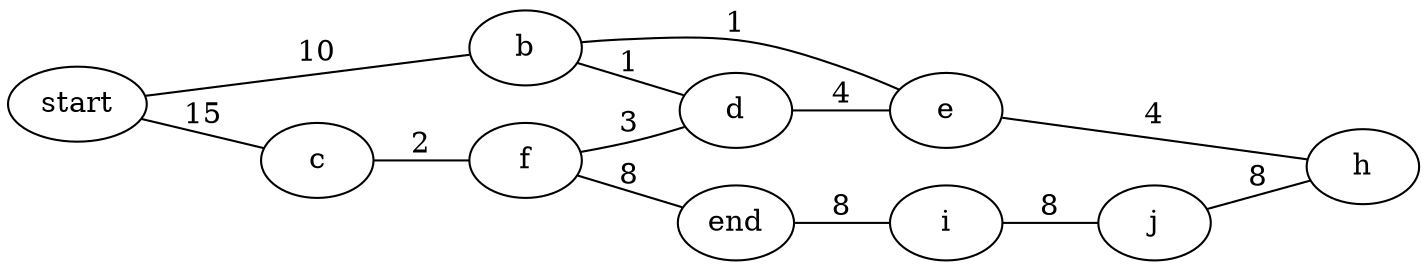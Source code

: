 graph test {
rankdir=LR;
  start -- b [label = 10];
  start -- c [label = 15];

  b -- d [label = 1];
  b -- e [label = 1];

  c -- f [label = 2];

  d -- e [label = 4];

  f -- d [label = 3];
  f -- end [label = 8];

  end -- i [label = 8];

  i -- j [label = 8];

  j -- h [label = 8];
  e -- h [label = 4];
}

